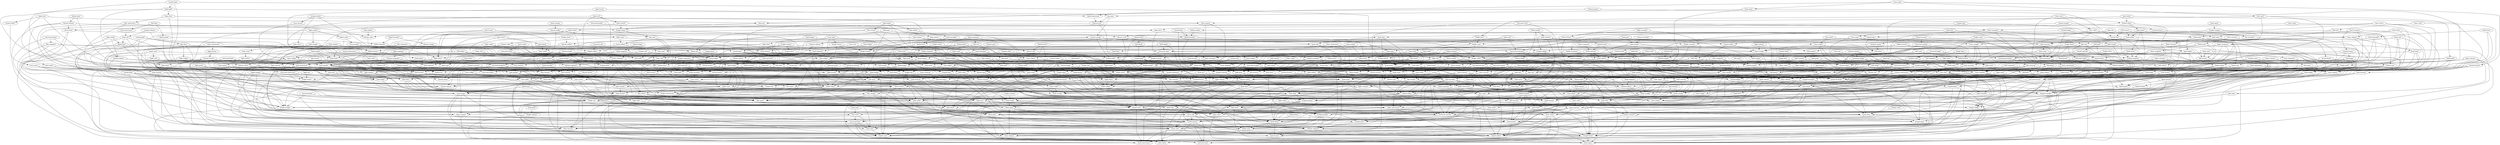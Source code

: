digraph {
    0 [ label = "\"posh teal\"" ]
    1 [ label = "\"faded coral\"" ]
    2 [ label = "\"striped crimson\"" ]
    3 [ label = "\"faded red\"" ]
    4 [ label = "\"mirrored chartreuse\"" ]
    5 [ label = "\"clear beige\"" ]
    6 [ label = "\"shiny silver\"" ]
    7 [ label = "\"bright green\"" ]
    8 [ label = "\"dotted red\"" ]
    9 [ label = "\"light chartreuse\"" ]
    10 [ label = "\"faded chartreuse\"" ]
    11 [ label = "\"striped black\"" ]
    12 [ label = "\"dim coral\"" ]
    13 [ label = "\"mirrored maroon\"" ]
    14 [ label = "\"bright teal\"" ]
    15 [ label = "\"light black\"" ]
    16 [ label = "\"striped fuchsia\"" ]
    17 [ label = "\"dark chartreuse\"" ]
    18 [ label = "\"dull orange\"" ]
    19 [ label = "\"striped green\"" ]
    20 [ label = "\"plaid plum\"" ]
    21 [ label = "\"pale gray\"" ]
    22 [ label = "\"dotted tomato\"" ]
    23 [ label = "\"plaid blue\"" ]
    24 [ label = "\"dull maroon\"" ]
    25 [ label = "\"posh brown\"" ]
    26 [ label = "\"drab tan\"" ]
    27 [ label = "\"striped chartreuse\"" ]
    28 [ label = "\"dull lavender\"" ]
    29 [ label = "\"mirrored indigo\"" ]
    30 [ label = "\"mirrored fuchsia\"" ]
    31 [ label = "\"bright white\"" ]
    32 [ label = "\"dark green\"" ]
    33 [ label = "\"bright yellow\"" ]
    34 [ label = "\"dotted cyan\"" ]
    35 [ label = "\"posh orange\"" ]
    36 [ label = "\"faded white\"" ]
    37 [ label = "\"vibrant orange\"" ]
    38 [ label = "\"faded silver\"" ]
    39 [ label = "\"plaid lime\"" ]
    40 [ label = "\"shiny olive\"" ]
    41 [ label = "\"dim olive\"" ]
    42 [ label = "\"dotted gray\"" ]
    43 [ label = "\"clear black\"" ]
    44 [ label = "\"pale green\"" ]
    45 [ label = "\"plaid silver\"" ]
    46 [ label = "\"dark blue\"" ]
    47 [ label = "\"muted blue\"" ]
    48 [ label = "\"posh white\"" ]
    49 [ label = "\"dotted brown\"" ]
    50 [ label = "\"dark bronze\"" ]
    51 [ label = "\"posh fuchsia\"" ]
    52 [ label = "\"plaid cyan\"" ]
    53 [ label = "\"muted yellow\"" ]
    54 [ label = "\"vibrant fuchsia\"" ]
    55 [ label = "\"striped brown\"" ]
    56 [ label = "\"muted tan\"" ]
    57 [ label = "\"shiny plum\"" ]
    58 [ label = "\"light crimson\"" ]
    59 [ label = "\"bright lavender\"" ]
    60 [ label = "\"drab aqua\"" ]
    61 [ label = "\"mirrored teal\"" ]
    62 [ label = "\"faded olive\"" ]
    63 [ label = "\"dark coral\"" ]
    64 [ label = "\"drab magenta\"" ]
    65 [ label = "\"wavy lime\"" ]
    66 [ label = "\"dim aqua\"" ]
    67 [ label = "\"dull blue\"" ]
    68 [ label = "\"plaid purple\"" ]
    69 [ label = "\"drab chartreuse\"" ]
    70 [ label = "\"dark indigo\"" ]
    71 [ label = "\"vibrant white\"" ]
    72 [ label = "\"bright tan\"" ]
    73 [ label = "\"shiny tomato\"" ]
    74 [ label = "\"plaid maroon\"" ]
    75 [ label = "\"drab green\"" ]
    76 [ label = "\"plaid brown\"" ]
    77 [ label = "\"plaid indigo\"" ]
    78 [ label = "\"shiny gray\"" ]
    79 [ label = "\"dark yellow\"" ]
    80 [ label = "\"vibrant cyan\"" ]
    81 [ label = "\"bright maroon\"" ]
    82 [ label = "\"shiny beige\"" ]
    83 [ label = "\"muted maroon\"" ]
    84 [ label = "\"striped bronze\"" ]
    85 [ label = "\"clear gold\"" ]
    86 [ label = "\"light red\"" ]
    87 [ label = "\"faded magenta\"" ]
    88 [ label = "\"dotted turquoise\"" ]
    89 [ label = "\"wavy chartreuse\"" ]
    90 [ label = "\"clear purple\"" ]
    91 [ label = "\"wavy maroon\"" ]
    92 [ label = "\"posh indigo\"" ]
    93 [ label = "\"mirrored crimson\"" ]
    94 [ label = "\"drab orange\"" ]
    95 [ label = "\"drab black\"" ]
    96 [ label = "\"drab plum\"" ]
    97 [ label = "\"striped gray\"" ]
    98 [ label = "\"shiny teal\"" ]
    99 [ label = "\"vibrant magenta\"" ]
    100 [ label = "\"light yellow\"" ]
    101 [ label = "\"wavy lavender\"" ]
    102 [ label = "\"pale chartreuse\"" ]
    103 [ label = "\"faded tomato\"" ]
    104 [ label = "\"dark aqua\"" ]
    105 [ label = "\"pale turquoise\"" ]
    106 [ label = "\"pale purple\"" ]
    107 [ label = "\"posh plum\"" ]
    108 [ label = "\"posh crimson\"" ]
    109 [ label = "\"muted tomato\"" ]
    110 [ label = "\"dim orange\"" ]
    111 [ label = "\"bright indigo\"" ]
    112 [ label = "\"dotted silver\"" ]
    113 [ label = "\"vibrant teal\"" ]
    114 [ label = "\"wavy violet\"" ]
    115 [ label = "\"dark black\"" ]
    116 [ label = "\"dotted orange\"" ]
    117 [ label = "\"dark fuchsia\"" ]
    118 [ label = "\"vibrant salmon\"" ]
    119 [ label = "\"dull chartreuse\"" ]
    120 [ label = "\"dull indigo\"" ]
    121 [ label = "\"dark gold\"" ]
    122 [ label = "\"light bronze\"" ]
    123 [ label = "\"vibrant chartreuse\"" ]
    124 [ label = "\"light gold\"" ]
    125 [ label = "\"dark cyan\"" ]
    126 [ label = "\"dull brown\"" ]
    127 [ label = "\"bright fuchsia\"" ]
    128 [ label = "\"striped purple\"" ]
    129 [ label = "\"posh chartreuse\"" ]
    130 [ label = "\"light gray\"" ]
    131 [ label = "\"wavy tomato\"" ]
    132 [ label = "\"bright gold\"" ]
    133 [ label = "\"clear teal\"" ]
    134 [ label = "\"dim purple\"" ]
    135 [ label = "\"striped magenta\"" ]
    136 [ label = "\"wavy olive\"" ]
    137 [ label = "\"mirrored orange\"" ]
    138 [ label = "\"mirrored gold\"" ]
    139 [ label = "\"wavy yellow\"" ]
    140 [ label = "\"dull lime\"" ]
    141 [ label = "\"dim bronze\"" ]
    142 [ label = "\"light plum\"" ]
    143 [ label = "\"plaid bronze\"" ]
    144 [ label = "\"faded yellow\"" ]
    145 [ label = "\"posh black\"" ]
    146 [ label = "\"posh cyan\"" ]
    147 [ label = "\"dotted violet\"" ]
    148 [ label = "\"shiny violet\"" ]
    149 [ label = "\"wavy turquoise\"" ]
    150 [ label = "\"dim fuchsia\"" ]
    151 [ label = "\"clear maroon\"" ]
    152 [ label = "\"clear gray\"" ]
    153 [ label = "\"striped turquoise\"" ]
    154 [ label = "\"striped tan\"" ]
    155 [ label = "\"bright cyan\"" ]
    156 [ label = "\"muted gray\"" ]
    157 [ label = "\"clear orange\"" ]
    158 [ label = "\"posh purple\"" ]
    159 [ label = "\"bright chartreuse\"" ]
    160 [ label = "\"dim yellow\"" ]
    161 [ label = "\"posh lavender\"" ]
    162 [ label = "\"dim blue\"" ]
    163 [ label = "\"light indigo\"" ]
    164 [ label = "\"shiny fuchsia\"" ]
    165 [ label = "\"drab fuchsia\"" ]
    166 [ label = "\"dark purple\"" ]
    167 [ label = "\"wavy cyan\"" ]
    168 [ label = "\"striped blue\"" ]
    169 [ label = "\"muted orange\"" ]
    170 [ label = "\"bright violet\"" ]
    171 [ label = "\"vibrant coral\"" ]
    172 [ label = "\"shiny indigo\"" ]
    173 [ label = "\"bright bronze\"" ]
    174 [ label = "\"bright gray\"" ]
    175 [ label = "\"clear red\"" ]
    176 [ label = "\"muted bronze\"" ]
    177 [ label = "\"dim lavender\"" ]
    178 [ label = "\"shiny blue\"" ]
    179 [ label = "\"dim chartreuse\"" ]
    180 [ label = "\"muted beige\"" ]
    181 [ label = "\"mirrored plum\"" ]
    182 [ label = "\"posh bronze\"" ]
    183 [ label = "\"dull purple\"" ]
    184 [ label = "\"wavy magenta\"" ]
    185 [ label = "\"clear tomato\"" ]
    186 [ label = "\"dull plum\"" ]
    187 [ label = "\"posh tan\"" ]
    188 [ label = "\"clear olive\"" ]
    189 [ label = "\"clear lavender\"" ]
    190 [ label = "\"muted teal\"" ]
    191 [ label = "\"shiny white\"" ]
    192 [ label = "\"faded blue\"" ]
    193 [ label = "\"dotted salmon\"" ]
    194 [ label = "\"wavy red\"" ]
    195 [ label = "\"muted green\"" ]
    196 [ label = "\"dim silver\"" ]
    197 [ label = "\"drab violet\"" ]
    198 [ label = "\"wavy green\"" ]
    199 [ label = "\"dull magenta\"" ]
    200 [ label = "\"dim crimson\"" ]
    201 [ label = "\"light aqua\"" ]
    202 [ label = "\"dim indigo\"" ]
    203 [ label = "\"mirrored lime\"" ]
    204 [ label = "\"bright orange\"" ]
    205 [ label = "\"drab maroon\"" ]
    206 [ label = "\"clear crimson\"" ]
    207 [ label = "\"dull aqua\"" ]
    208 [ label = "\"faded tan\"" ]
    209 [ label = "\"dim red\"" ]
    210 [ label = "\"dull yellow\"" ]
    211 [ label = "\"posh aqua\"" ]
    212 [ label = "\"striped orange\"" ]
    213 [ label = "\"posh red\"" ]
    214 [ label = "\"mirrored brown\"" ]
    215 [ label = "\"shiny orange\"" ]
    216 [ label = "\"striped lavender\"" ]
    217 [ label = "\"light turquoise\"" ]
    218 [ label = "\"dim lime\"" ]
    219 [ label = "\"muted turquoise\"" ]
    220 [ label = "\"posh gold\"" ]
    221 [ label = "\"dull violet\"" ]
    222 [ label = "\"dotted lavender\"" ]
    223 [ label = "\"dark red\"" ]
    224 [ label = "\"posh beige\"" ]
    225 [ label = "\"light salmon\"" ]
    226 [ label = "\"bright red\"" ]
    227 [ label = "\"dark violet\"" ]
    228 [ label = "\"clear salmon\"" ]
    229 [ label = "\"muted indigo\"" ]
    230 [ label = "\"posh olive\"" ]
    231 [ label = "\"plaid crimson\"" ]
    232 [ label = "\"muted silver\"" ]
    233 [ label = "\"dull black\"" ]
    234 [ label = "\"striped gold\"" ]
    235 [ label = "\"muted lime\"" ]
    236 [ label = "\"plaid lavender\"" ]
    237 [ label = "\"posh gray\"" ]
    238 [ label = "\"posh violet\"" ]
    239 [ label = "\"mirrored white\"" ]
    240 [ label = "\"plaid black\"" ]
    241 [ label = "\"bright purple\"" ]
    242 [ label = "\"vibrant indigo\"" ]
    243 [ label = "\"mirrored blue\"" ]
    244 [ label = "\"dim teal\"" ]
    245 [ label = "\"dim beige\"" ]
    246 [ label = "\"mirrored beige\"" ]
    247 [ label = "\"plaid tomato\"" ]
    248 [ label = "\"faded black\"" ]
    249 [ label = "\"vibrant aqua\"" ]
    250 [ label = "\"striped coral\"" ]
    251 [ label = "\"faded beige\"" ]
    252 [ label = "\"striped tomato\"" ]
    253 [ label = "\"muted black\"" ]
    254 [ label = "\"faded plum\"" ]
    255 [ label = "\"vibrant tan\"" ]
    256 [ label = "\"dark crimson\"" ]
    257 [ label = "\"faded gray\"" ]
    258 [ label = "\"dark turquoise\"" ]
    259 [ label = "\"faded crimson\"" ]
    260 [ label = "\"posh tomato\"" ]
    261 [ label = "\"shiny lime\"" ]
    262 [ label = "\"mirrored yellow\"" ]
    263 [ label = "\"wavy gold\"" ]
    264 [ label = "\"dull silver\"" ]
    265 [ label = "\"faded green\"" ]
    266 [ label = "\"pale salmon\"" ]
    267 [ label = "\"clear fuchsia\"" ]
    268 [ label = "\"muted white\"" ]
    269 [ label = "\"pale violet\"" ]
    270 [ label = "\"vibrant yellow\"" ]
    271 [ label = "\"pale plum\"" ]
    272 [ label = "\"shiny turquoise\"" ]
    273 [ label = "\"shiny maroon\"" ]
    274 [ label = "\"plaid magenta\"" ]
    275 [ label = "\"posh salmon\"" ]
    276 [ label = "\"light silver\"" ]
    277 [ label = "\"mirrored black\"" ]
    278 [ label = "\"mirrored magenta\"" ]
    279 [ label = "\"clear lime\"" ]
    280 [ label = "\"striped lime\"" ]
    281 [ label = "\"pale coral\"" ]
    282 [ label = "\"posh coral\"" ]
    283 [ label = "\"mirrored turquoise\"" ]
    284 [ label = "\"clear yellow\"" ]
    285 [ label = "\"wavy teal\"" ]
    286 [ label = "\"shiny salmon\"" ]
    287 [ label = "\"shiny yellow\"" ]
    288 [ label = "\"posh green\"" ]
    289 [ label = "\"faded aqua\"" ]
    290 [ label = "\"pale magenta\"" ]
    291 [ label = "\"pale black\"" ]
    292 [ label = "\"posh silver\"" ]
    293 [ label = "\"shiny black\"" ]
    294 [ label = "\"light lime\"" ]
    295 [ label = "\"vibrant purple\"" ]
    296 [ label = "\"pale olive\"" ]
    297 [ label = "\"clear green\"" ]
    298 [ label = "\"dark lime\"" ]
    299 [ label = "\"dark tomato\"" ]
    300 [ label = "\"drab yellow\"" ]
    301 [ label = "\"clear blue\"" ]
    302 [ label = "\"pale bronze\"" ]
    303 [ label = "\"shiny tan\"" ]
    304 [ label = "\"muted red\"" ]
    305 [ label = "\"dark olive\"" ]
    306 [ label = "\"faded teal\"" ]
    307 [ label = "\"pale red\"" ]
    308 [ label = "\"dim brown\"" ]
    309 [ label = "\"clear aqua\"" ]
    310 [ label = "\"vibrant plum\"" ]
    311 [ label = "\"dark plum\"" ]
    312 [ label = "\"wavy fuchsia\"" ]
    313 [ label = "\"dim tomato\"" ]
    314 [ label = "\"shiny green\"" ]
    315 [ label = "\"striped maroon\"" ]
    316 [ label = "\"pale gold\"" ]
    317 [ label = "\"pale maroon\"" ]
    318 [ label = "\"light violet\"" ]
    319 [ label = "\"dotted maroon\"" ]
    320 [ label = "\"mirrored salmon\"" ]
    321 [ label = "\"dotted tan\"" ]
    322 [ label = "\"wavy white\"" ]
    323 [ label = "\"pale lime\"" ]
    324 [ label = "\"muted crimson\"" ]
    325 [ label = "\"bright aqua\"" ]
    326 [ label = "\"dim salmon\"" ]
    327 [ label = "\"striped olive\"" ]
    328 [ label = "\"muted gold\"" ]
    329 [ label = "\"shiny lavender\"" ]
    330 [ label = "\"muted lavender\"" ]
    331 [ label = "\"plaid yellow\"" ]
    332 [ label = "\"posh yellow\"" ]
    333 [ label = "\"mirrored cyan\"" ]
    334 [ label = "\"posh maroon\"" ]
    335 [ label = "\"muted cyan\"" ]
    336 [ label = "\"faded maroon\"" ]
    337 [ label = "\"dull green\"" ]
    338 [ label = "\"muted coral\"" ]
    339 [ label = "\"pale beige\"" ]
    340 [ label = "\"drab salmon\"" ]
    341 [ label = "\"pale orange\"" ]
    342 [ label = "\"clear cyan\"" ]
    343 [ label = "\"clear indigo\"" ]
    344 [ label = "\"shiny gold\"" ]
    345 [ label = "\"faded gold\"" ]
    346 [ label = "\"faded indigo\"" ]
    347 [ label = "\"muted purple\"" ]
    348 [ label = "\"drab cyan\"" ]
    349 [ label = "\"vibrant black\"" ]
    350 [ label = "\"bright blue\"" ]
    351 [ label = "\"dark beige\"" ]
    352 [ label = "\"wavy crimson\"" ]
    353 [ label = "\"mirrored aqua\"" ]
    354 [ label = "\"vibrant tomato\"" ]
    355 [ label = "\"plaid salmon\"" ]
    356 [ label = "\"dim plum\"" ]
    357 [ label = "\"wavy bronze\"" ]
    358 [ label = "\"shiny bronze\"" ]
    359 [ label = "\"drab turquoise\"" ]
    360 [ label = "\"dotted aqua\"" ]
    361 [ label = "\"drab coral\"" ]
    362 [ label = "\"dull teal\"" ]
    363 [ label = "\"mirrored gray\"" ]
    364 [ label = "\"muted salmon\"" ]
    365 [ label = "\"wavy tan\"" ]
    366 [ label = "\"dim cyan\"" ]
    367 [ label = "\"dim maroon\"" ]
    368 [ label = "\"light tomato\"" ]
    369 [ label = "\"dotted green\"" ]
    370 [ label = "\"mirrored green\"" ]
    371 [ label = "\"dim magenta\"" ]
    372 [ label = "\"bright black\"" ]
    373 [ label = "\"mirrored violet\"" ]
    374 [ label = "\"bright silver\"" ]
    375 [ label = "\"wavy indigo\"" ]
    376 [ label = "\"dull crimson\"" ]
    377 [ label = "\"clear violet\"" ]
    378 [ label = "\"wavy purple\"" ]
    379 [ label = "\"striped indigo\"" ]
    380 [ label = "\"dark teal\"" ]
    381 [ label = "\"drab blue\"" ]
    382 [ label = "\"shiny magenta\"" ]
    383 [ label = "\"faded violet\"" ]
    384 [ label = "\"light maroon\"" ]
    385 [ label = "\"pale brown\"" ]
    386 [ label = "\"plaid chartreuse\"" ]
    387 [ label = "\"dotted olive\"" ]
    388 [ label = "\"pale teal\"" ]
    389 [ label = "\"dark orange\"" ]
    390 [ label = "\"pale fuchsia\"" ]
    391 [ label = "\"plaid fuchsia\"" ]
    392 [ label = "\"light brown\"" ]
    393 [ label = "\"vibrant bronze\"" ]
    394 [ label = "\"faded bronze\"" ]
    395 [ label = "\"dotted chartreuse\"" ]
    396 [ label = "\"vibrant blue\"" ]
    397 [ label = "\"mirrored olive\"" ]
    398 [ label = "\"dim tan\"" ]
    399 [ label = "\"dull turquoise\"" ]
    400 [ label = "\"muted fuchsia\"" ]
    401 [ label = "\"dark maroon\"" ]
    402 [ label = "\"vibrant maroon\"" ]
    403 [ label = "\"faded orange\"" ]
    404 [ label = "\"drab white\"" ]
    405 [ label = "\"drab lime\"" ]
    406 [ label = "\"posh lime\"" ]
    407 [ label = "\"dim green\"" ]
    408 [ label = "\"striped plum\"" ]
    409 [ label = "\"wavy plum\"" ]
    410 [ label = "\"plaid tan\"" ]
    411 [ label = "\"mirrored lavender\"" ]
    412 [ label = "\"striped silver\"" ]
    413 [ label = "\"vibrant silver\"" ]
    414 [ label = "\"wavy orange\"" ]
    415 [ label = "\"pale indigo\"" ]
    416 [ label = "\"light tan\"" ]
    417 [ label = "\"striped aqua\"" ]
    418 [ label = "\"pale lavender\"" ]
    419 [ label = "\"drab beige\"" ]
    420 [ label = "\"shiny aqua\"" ]
    421 [ label = "\"dull white\"" ]
    422 [ label = "\"faded brown\"" ]
    423 [ label = "\"vibrant gold\"" ]
    424 [ label = "\"dim turquoise\"" ]
    425 [ label = "\"drab silver\"" ]
    426 [ label = "\"wavy gray\"" ]
    427 [ label = "\"clear plum\"" ]
    428 [ label = "\"dim gray\"" ]
    429 [ label = "\"dull gray\"" ]
    430 [ label = "\"plaid violet\"" ]
    431 [ label = "\"dotted yellow\"" ]
    432 [ label = "\"light beige\"" ]
    433 [ label = "\"pale yellow\"" ]
    434 [ label = "\"plaid olive\"" ]
    435 [ label = "\"faded fuchsia\"" ]
    436 [ label = "\"bright crimson\"" ]
    437 [ label = "\"drab red\"" ]
    438 [ label = "\"dotted plum\"" ]
    439 [ label = "\"muted plum\"" ]
    440 [ label = "\"bright turquoise\"" ]
    441 [ label = "\"mirrored tan\"" ]
    442 [ label = "\"dotted blue\"" ]
    443 [ label = "\"posh magenta\"" ]
    444 [ label = "\"drab indigo\"" ]
    445 [ label = "\"faded cyan\"" ]
    446 [ label = "\"shiny coral\"" ]
    447 [ label = "\"mirrored bronze\"" ]
    448 [ label = "\"dotted purple\"" ]
    449 [ label = "\"striped salmon\"" ]
    450 [ label = "\"dull tomato\"" ]
    451 [ label = "\"striped cyan\"" ]
    452 [ label = "\"wavy beige\"" ]
    453 [ label = "\"drab lavender\"" ]
    454 [ label = "\"drab gray\"" ]
    455 [ label = "\"faded turquoise\"" ]
    456 [ label = "\"shiny purple\"" ]
    457 [ label = "\"drab bronze\"" ]
    458 [ label = "\"wavy black\"" ]
    459 [ label = "\"mirrored red\"" ]
    460 [ label = "\"dotted coral\"" ]
    461 [ label = "\"dark white\"" ]
    462 [ label = "\"dim black\"" ]
    463 [ label = "\"clear magenta\"" ]
    464 [ label = "\"mirrored silver\"" ]
    465 [ label = "\"plaid white\"" ]
    466 [ label = "\"pale cyan\"" ]
    467 [ label = "\"muted chartreuse\"" ]
    468 [ label = "\"dull tan\"" ]
    469 [ label = "\"bright magenta\"" ]
    470 [ label = "\"bright olive\"" ]
    471 [ label = "\"plaid coral\"" ]
    472 [ label = "\"light teal\"" ]
    473 [ label = "\"vibrant brown\"" ]
    474 [ label = "\"drab gold\"" ]
    475 [ label = "\"bright salmon\"" ]
    476 [ label = "\"vibrant red\"" ]
    477 [ label = "\"dotted gold\"" ]
    478 [ label = "\"pale tomato\"" ]
    479 [ label = "\"drab brown\"" ]
    480 [ label = "\"dotted magenta\"" ]
    481 [ label = "\"dull bronze\"" ]
    482 [ label = "\"bright brown\"" ]
    483 [ label = "\"vibrant turquoise\"" ]
    484 [ label = "\"shiny brown\"" ]
    485 [ label = "\"dotted lime\"" ]
    486 [ label = "\"dotted fuchsia\"" ]
    487 [ label = "\"muted magenta\"" ]
    488 [ label = "\"muted olive\"" ]
    489 [ label = "\"posh blue\"" ]
    490 [ label = "\"plaid teal\"" ]
    491 [ label = "\"muted violet\"" ]
    492 [ label = "\"dark tan\"" ]
    493 [ label = "\"striped white\"" ]
    494 [ label = "\"vibrant beige\"" ]
    495 [ label = "\"vibrant crimson\"" ]
    496 [ label = "\"muted aqua\"" ]
    497 [ label = "\"plaid gold\"" ]
    498 [ label = "\"dotted indigo\"" ]
    499 [ label = "\"wavy aqua\"" ]
    500 [ label = "\"dull coral\"" ]
    501 [ label = "\"dark salmon\"" ]
    502 [ label = "\"dim gold\"" ]
    503 [ label = "\"drab purple\"" ]
    504 [ label = "\"shiny cyan\"" ]
    505 [ label = "\"plaid red\"" ]
    506 [ label = "\"dull olive\"" ]
    507 [ label = "\"clear bronze\"" ]
    508 [ label = "\"clear coral\"" ]
    509 [ label = "\"dull red\"" ]
    510 [ label = "\"dotted black\"" ]
    511 [ label = "\"pale blue\"" ]
    512 [ label = "\"plaid turquoise\"" ]
    513 [ label = "\"clear turquoise\"" ]
    514 [ label = "\"plaid beige\"" ]
    515 [ label = "\"light blue\"" ]
    516 [ label = "\"dotted bronze\"" ]
    517 [ label = "\"dull fuchsia\"" ]
    518 [ label = "\"dark magenta\"" ]
    519 [ label = "\"dotted white\"" ]
    520 [ label = "\"vibrant lavender\"" ]
    521 [ label = "\"plaid orange\"" ]
    522 [ label = "\"bright coral\"" ]
    523 [ label = "\"striped teal\"" ]
    524 [ label = "\"plaid gray\"" ]
    525 [ label = "\"faded salmon\"" ]
    526 [ label = "\"striped violet\"" ]
    527 [ label = "\"pale aqua\"" ]
    528 [ label = "\"clear brown\"" ]
    529 [ label = "\"pale crimson\"" ]
    530 [ label = "\"mirrored tomato\"" ]
    531 [ label = "\"pale silver\"" ]
    532 [ label = "\"bright lime\"" ]
    533 [ label = "\"light cyan\"" ]
    534 [ label = "\"shiny red\"" ]
    535 [ label = "\"posh turquoise\"" ]
    536 [ label = "\"faded lime\"" ]
    537 [ label = "\"wavy coral\"" ]
    538 [ label = "\"wavy blue\"" ]
    539 [ label = "\"dull salmon\"" ]
    540 [ label = "\"muted brown\"" ]
    541 [ label = "\"dull beige\"" ]
    542 [ label = "\"faded lavender\"" ]
    543 [ label = "\"striped yellow\"" ]
    544 [ label = "\"wavy brown\"" ]
    545 [ label = "\"dim violet\"" ]
    546 [ label = "\"light purple\"" ]
    547 [ label = "\"light coral\"" ]
    548 [ label = "\"bright beige\"" ]
    549 [ label = "\"drab olive\"" ]
    550 [ label = "\"wavy salmon\"" ]
    551 [ label = "\"vibrant violet\"" ]
    552 [ label = "\"light orange\"" ]
    553 [ label = "\"drab crimson\"" ]
    554 [ label = "\"dark gray\"" ]
    555 [ label = "\"shiny crimson\"" ]
    556 [ label = "\"dark silver\"" ]
    557 [ label = "\"bright plum\"" ]
    558 [ label = "\"mirrored coral\"" ]
    559 [ label = "\"vibrant lime\"" ]
    560 [ label = "\"clear white\"" ]
    561 [ label = "\"faded purple\"" ]
    562 [ label = "\"light olive\"" ]
    563 [ label = "\"light fuchsia\"" ]
    564 [ label = "\"striped beige\"" ]
    565 [ label = "\"plaid aqua\"" ]
    566 [ label = "\"light green\"" ]
    567 [ label = "\"clear silver\"" ]
    568 [ label = "\"dotted teal\"" ]
    569 [ label = "\"vibrant olive\"" ]
    570 [ label = "\"vibrant gray\"" ]
    571 [ label = "\"shiny chartreuse\"" ]
    572 [ label = "\"dull gold\"" ]
    573 [ label = "\"dotted beige\"" ]
    574 [ label = "\"wavy silver\"" ]
    575 [ label = "\"drab tomato\"" ]
    576 [ label = "\"striped red\"" ]
    577 [ label = "\"plaid green\"" ]
    578 [ label = "\"dark brown\"" ]
    579 [ label = "\"drab teal\"" ]
    580 [ label = "\"mirrored purple\"" ]
    581 [ label = "\"dim white\"" ]
    582 [ label = "\"light magenta\"" ]
    583 [ label = "\"clear chartreuse\"" ]
    584 [ label = "\"clear tan\"" ]
    585 [ label = "\"pale white\"" ]
    586 [ label = "\"dull cyan\"" ]
    587 [ label = "\"pale tan\"" ]
    588 [ label = "\"vibrant green\"" ]
    589 [ label = "\"light lavender\"" ]
    590 [ label = "\"dotted crimson\"" ]
    591 [ label = "\"light white\"" ]
    592 [ label = "\"bright tomato\"" ]
    593 [ label = "\"dark lavender\"" ]
    0 -> 1 [ ]
    0 -> 2 [ ]
    0 -> 3 [ ]
    4 -> 5 [ ]
    4 -> 6 [ ]
    4 -> 7 [ ]
    8 -> 9 [ ]
    10 -> 11 [ ]
    10 -> 12 [ ]
    10 -> 13 [ ]
    14 -> 15 [ ]
    14 -> 16 [ ]
    14 -> 17 [ ]
    18 -> 19 [ ]
    18 -> 20 [ ]
    18 -> 21 [ ]
    22 -> 23 [ ]
    22 -> 24 [ ]
    22 -> 13 [ ]
    22 -> 25 [ ]
    26 -> 27 [ ]
    26 -> 28 [ ]
    29 -> 30 [ ]
    29 -> 19 [ ]
    31 -> 32 [ ]
    31 -> 33 [ ]
    34 -> 35 [ ]
    34 -> 36 [ ]
    37 -> 38 [ ]
    39 -> 40 [ ]
    39 -> 41 [ ]
    39 -> 42 [ ]
    39 -> 43 [ ]
    44 -> 45 [ ]
    44 -> 46 [ ]
    44 -> 47 [ ]
    44 -> 48 [ ]
    49 -> 50 [ ]
    49 -> 51 [ ]
    49 -> 52 [ ]
    53 -> 54 [ ]
    53 -> 55 [ ]
    53 -> 56 [ ]
    53 -> 57 [ ]
    58 -> 59 [ ]
    58 -> 40 [ ]
    11 -> 60 [ ]
    11 -> 43 [ ]
    11 -> 61 [ ]
    11 -> 17 [ ]
    62 -> 60 [ ]
    63 -> 64 [ ]
    55 -> 59 [ ]
    55 -> 65 [ ]
    55 -> 17 [ ]
    55 -> 66 [ ]
    67 -> 68 [ ]
    67 -> 69 [ ]
    70 -> 71 [ ]
    70 -> 59 [ ]
    70 -> 72 [ ]
    70 -> 60 [ ]
    73 -> 17 [ ]
    74 -> 11 [ ]
    74 -> 75 [ ]
    76 -> 77 [ ]
    76 -> 78 [ ]
    79 -> 80 [ ]
    81 -> 82 [ ]
    83 -> 84 [ ]
    83 -> 85 [ ]
    83 -> 86 [ ]
    68 -> 87 [ ]
    68 -> 88 [ ]
    89 -> 90 [ ]
    89 -> 75 [ ]
    89 -> 91 [ ]
    92 -> 2 [ ]
    92 -> 13 [ ]
    92 -> 93 [ ]
    92 -> 94 [ ]
    95 -> 96 [ ]
    97 -> 98 [ ]
    97 -> 99 [ ]
    100 -> 43 [ ]
    100 -> 41 [ ]
    100 -> 101 [ ]
    100 -> 102 [ ]
    103 -> 104 [ ]
    103 -> 105 [ ]
    103 -> 106 [ ]
    103 -> 107 [ ]
    108 -> 75 [ ]
    108 -> 66 [ ]
    109 -> 110 [ ]
    111 -> 25 [ ]
    112 -> 113 [ ]
    112 -> 114 [ ]
    112 -> 115 [ ]
    112 -> 116 [ ]
    117 -> 118 [ ]
    117 -> 42 [ ]
    117 -> 119 [ ]
    120 -> 121 [ ]
    120 -> 58 [ ]
    120 -> 122 [ ]
    120 -> 123 [ ]
    124 -> 77 [ ]
    124 -> 93 [ ]
    124 -> 120 [ ]
    125 -> 126 [ ]
    125 -> 127 [ ]
    125 -> 128 [ ]
    129 -> 130 [ ]
    129 -> 131 [ ]
    132 -> 133 [ ]
    132 -> 134 [ ]
    132 -> 84 [ ]
    135 -> 123 [ ]
    135 -> 136 [ ]
    135 -> 137 [ ]
    138 -> 16 [ ]
    138 -> 139 [ ]
    138 -> 140 [ ]
    141 -> 12 [ ]
    141 -> 142 [ ]
    141 -> 35 [ ]
    12 -> 98 [ ]
    12 -> 143 [ ]
    12 -> 99 [ ]
    12 -> 144 [ ]
    59 -> 111 [ ]
    59 -> 144 [ ]
    59 -> 145 [ ]
    146 -> 147 [ ]
    146 -> 148 [ ]
    146 -> 119 [ ]
    146 -> 149 [ ]
    101 -> 150 [ ]
    101 -> 8 [ ]
    101 -> 151 [ ]
    101 -> 140 [ ]
    118 -> 92 [ ]
    118 -> 103 [ ]
    152 -> 41 [ ]
    152 -> 153 [ ]
    152 -> 154 [ ]
    152 -> 39 [ ]
    155 -> 105 [ ]
    155 -> 71 [ ]
    155 -> 156 [ ]
    155 -> 157 [ ]
    158 -> 154 [ ]
    158 -> 66 [ ]
    158 -> 122 [ ]
    158 -> 159 [ ]
    160 -> 161 [ ]
    162 -> 163 [ ]
    162 -> 164 [ ]
    162 -> 165 [ ]
    162 -> 166 [ ]
    167 -> 5 [ ]
    167 -> 168 [ ]
    167 -> 1 [ ]
    137 -> 50 [ ]
    137 -> 168 [ ]
    137 -> 35 [ ]
    169 -> 147 [ ]
    169 -> 170 [ ]
    169 -> 118 [ ]
    171 -> 155 [ ]
    171 -> 172 [ ]
    171 -> 173 [ ]
    174 -> 175 [ ]
    174 -> 18 [ ]
    174 -> 155 [ ]
    176 -> 177 [ ]
    178 -> 179 [ ]
    178 -> 180 [ ]
    178 -> 181 [ ]
    182 -> 183 [ ]
    182 -> 184 [ ]
    87 -> 185 [ ]
    87 -> 186 [ ]
    87 -> 86 [ ]
    187 -> 188 [ ]
    187 -> 189 [ ]
    190 -> 135 [ ]
    126 -> 95 [ ]
    126 -> 84 [ ]
    191 -> 192 [ ]
    191 -> 193 [ ]
    191 -> 95 [ ]
    194 -> 99 [ ]
    194 -> 195 [ ]
    194 -> 61 [ ]
    196 -> 128 [ ]
    196 -> 197 [ ]
    196 -> 84 [ ]
    196 -> 198 [ ]
    199 -> 200 [ ]
    199 -> 201 [ ]
    186 -> 202 [ ]
    186 -> 8 [ ]
    203 -> 72 [ ]
    203 -> 204 [ ]
    195 -> 144 [ ]
    195 -> 205 [ ]
    195 -> 17 [ ]
    195 -> 61 [ ]
    206 -> 51 [ ]
    206 -> 207 [ ]
    206 -> 208 [ ]
    119 -> 42 [ ]
    119 -> 209 [ ]
    119 -> 210 [ ]
    211 -> 212 [ ]
    46 -> 121 [ ]
    46 -> 144 [ ]
    213 -> 214 [ ]
    213 -> 215 [ ]
    213 -> 216 [ ]
    213 -> 217 [ ]
    218 -> 219 [ ]
    218 -> 220 [ ]
    218 -> 221 [ ]
    218 -> 222 [ ]
    223 -> 224 [ ]
    223 -> 73 [ ]
    223 -> 225 [ ]
    183 -> 226 [ ]
    227 -> 228 [ ]
    227 -> 121 [ ]
    227 -> 34 [ ]
    227 -> 134 [ ]
    229 -> 84 [ ]
    229 -> 230 [ ]
    229 -> 128 [ ]
    231 -> 170 [ ]
    231 -> 226 [ ]
    231 -> 157 [ ]
    231 -> 166 [ ]
    232 -> 185 [ ]
    233 -> 234 [ ]
    3 -> 92 [ ]
    3 -> 2 [ ]
    3 -> 229 [ ]
    235 -> 236 [ ]
    235 -> 150 [ ]
    93 -> 122 [ ]
    93 -> 194 [ ]
    93 -> 197 [ ]
    93 -> 36 [ ]
    237 -> 41 [ ]
    238 -> 239 [ ]
    238 -> 202 [ ]
    240 -> 241 [ ]
    242 -> 243 [ ]
    242 -> 244 [ ]
    242 -> 245 [ ]
    242 -> 15 [ ]
    246 -> 247 [ ]
    246 -> 248 [ ]
    246 -> 249 [ ]
    246 -> 250 [ ]
    105 -> 251 [ ]
    252 -> 120 [ ]
    252 -> 186 [ ]
    253 -> 254 [ ]
    253 -> 255 [ ]
    256 -> 253 [ ]
    256 -> 257 [ ]
    258 -> 230 [ ]
    258 -> 2 [ ]
    259 -> 260 [ ]
    259 -> 22 [ ]
    259 -> 261 [ ]
    262 -> 263 [ ]
    264 -> 23 [ ]
    264 -> 265 [ ]
    266 -> 267 [ ]
    266 -> 268 [ ]
    266 -> 269 [ ]
    266 -> 270 [ ]
    271 -> 265 [ ]
    272 -> 273 [ ]
    274 -> 275 [ ]
    274 -> 56 [ ]
    274 -> 276 [ ]
    277 -> 271 [ ]
    277 -> 263 [ ]
    277 -> 278 [ ]
    277 -> 279 [ ]
    278 -> 5 [ ]
    278 -> 77 [ ]
    278 -> 1 [ ]
    278 -> 185 [ ]
    280 -> 268 [ ]
    280 -> 208 [ ]
    280 -> 186 [ ]
    281 -> 282 [ ]
    281 -> 283 [ ]
    281 -> 284 [ ]
    281 -> 285 [ ]
    42 -> 60 [ ]
    42 -> 1 [ ]
    42 -> 43 [ ]
    208 -> 286 [ ]
    208 -> 96 [ ]
    208 -> 222 [ ]
    208 -> 287 [ ]
    207 -> 248 [ ]
    207 -> 111 [ ]
    147 -> 288 [ ]
    147 -> 39 [ ]
    289 -> 85 [ ]
    289 -> 84 [ ]
    270 -> 290 [ ]
    270 -> 291 [ ]
    292 -> 293 [ ]
    292 -> 183 [ ]
    292 -> 294 [ ]
    292 -> 232 [ ]
    295 -> 296 [ ]
    295 -> 176 [ ]
    94 -> 104 [ ]
    94 -> 145 [ ]
    94 -> 82 [ ]
    297 -> 298 [ ]
    297 -> 204 [ ]
    297 -> 13 [ ]
    297 -> 50 [ ]
    299 -> 300 [ ]
    301 -> 302 [ ]
    301 -> 60 [ ]
    301 -> 154 [ ]
    301 -> 303 [ ]
    304 -> 305 [ ]
    304 -> 306 [ ]
    136 -> 10 [ ]
    136 -> 11 [ ]
    307 -> 204 [ ]
    307 -> 94 [ ]
    307 -> 55 [ ]
    307 -> 84 [ ]
    308 -> 158 [ ]
    222 -> 159 [ ]
    222 -> 21 [ ]
    309 -> 310 [ ]
    309 -> 311 [ ]
    312 -> 106 [ ]
    313 -> 3 [ ]
    313 -> 133 [ ]
    313 -> 27 [ ]
    313 -> 314 [ ]
    315 -> 282 [ ]
    33 -> 299 [ ]
    33 -> 316 [ ]
    33 -> 121 [ ]
    33 -> 73 [ ]
    317 -> 146 [ ]
    279 -> 1 [ ]
    318 -> 99 [ ]
    318 -> 33 [ ]
    318 -> 119 [ ]
    319 -> 320 [ ]
    319 -> 252 [ ]
    319 -> 12 [ ]
    269 -> 321 [ ]
    269 -> 322 [ ]
    321 -> 224 [ ]
    321 -> 159 [ ]
    321 -> 51 [ ]
    321 -> 21 [ ]
    255 -> 311 [ ]
    255 -> 133 [ ]
    255 -> 144 [ ]
    255 -> 9 [ ]
    323 -> 324 [ ]
    47 -> 225 [ ]
    47 -> 325 [ ]
    45 -> 135 [ ]
    45 -> 119 [ ]
    85 -> 78 [ ]
    85 -> 71 [ ]
    326 -> 327 [ ]
    326 -> 306 [ ]
    326 -> 220 [ ]
    328 -> 329 [ ]
    328 -> 204 [ ]
    328 -> 298 [ ]
    328 -> 162 [ ]
    116 -> 330 [ ]
    331 -> 288 [ ]
    331 -> 36 [ ]
    331 -> 23 [ ]
    332 -> 261 [ ]
    332 -> 333 [ ]
    65 -> 310 [ ]
    133 -> 243 [ ]
    133 -> 334 [ ]
    133 -> 335 [ ]
    133 -> 60 [ ]
    336 -> 199 [ ]
    336 -> 337 [ ]
    336 -> 338 [ ]
    336 -> 339 [ ]
    340 -> 103 [ ]
    340 -> 297 [ ]
    341 -> 157 [ ]
    341 -> 312 [ ]
    341 -> 342 [ ]
    341 -> 223 [ ]
    343 -> 344 [ ]
    343 -> 201 [ ]
    343 -> 204 [ ]
    345 -> 334 [ ]
    345 -> 346 [ ]
    345 -> 347 [ ]
    345 -> 131 [ ]
    348 -> 322 [ ]
    348 -> 88 [ ]
    168 -> 82 [ ]
    349 -> 350 [ ]
    19 -> 215 [ ]
    19 -> 109 [ ]
    19 -> 133 [ ]
    334 -> 128 [ ]
    334 -> 97 [ ]
    334 -> 17 [ ]
    334 -> 99 [ ]
    351 -> 165 [ ]
    351 -> 333 [ ]
    351 -> 2 [ ]
    352 -> 353 [ ]
    234 -> 354 [ ]
    234 -> 289 [ ]
    234 -> 355 [ ]
    234 -> 243 [ ]
    356 -> 35 [ ]
    356 -> 123 [ ]
    333 -> 354 [ ]
    333 -> 43 [ ]
    333 -> 234 [ ]
    236 -> 261 [ ]
    236 -> 316 [ ]
    236 -> 0 [ ]
    236 -> 28 [ ]
    184 -> 209 [ ]
    357 -> 358 [ ]
    357 -> 359 [ ]
    357 -> 56 [ ]
    357 -> 360 [ ]
    361 -> 218 [ ]
    362 -> 249 [ ]
    362 -> 101 [ ]
    362 -> 166 [ ]
    362 -> 227 [ ]
    251 -> 77 [ ]
    251 -> 5 [ ]
    251 -> 221 [ ]
    363 -> 122 [ ]
    32 -> 227 [ ]
    32 -> 145 [ ]
    32 -> 51 [ ]
    32 -> 40 [ ]
    282 -> 128 [ ]
    364 -> 204 [ ]
    88 -> 299 [ ]
    88 -> 20 [ ]
    88 -> 263 [ ]
    365 -> 366 [ ]
    365 -> 367 [ ]
    368 -> 335 [ ]
    368 -> 369 [ ]
    368 -> 104 [ ]
    370 -> 368 [ ]
    370 -> 371 [ ]
    370 -> 205 [ ]
    372 -> 373 [ ]
    372 -> 126 [ ]
    372 -> 152 [ ]
    372 -> 119 [ ]
    374 -> 49 [ ]
    374 -> 270 [ ]
    291 -> 64 [ ]
    291 -> 99 [ ]
    375 -> 369 [ ]
    375 -> 215 [ ]
    375 -> 298 [ ]
    375 -> 243 [ ]
    164 -> 330 [ ]
    164 -> 224 [ ]
    164 -> 228 [ ]
    164 -> 25 [ ]
    268 -> 35 [ ]
    268 -> 157 [ ]
    329 -> 136 [ ]
    329 -> 376 [ ]
    377 -> 57 [ ]
    128 -> 205 [ ]
    128 -> 99 [ ]
    128 -> 98 [ ]
    185 -> 25 [ ]
    378 -> 379 [ ]
    378 -> 2 [ ]
    380 -> 12 [ ]
    380 -> 150 [ ]
    381 -> 202 [ ]
    257 -> 126 [ ]
    257 -> 214 [ ]
    257 -> 382 [ ]
    257 -> 147 [ ]
    383 -> 378 [ ]
    383 -> 384 [ ]
    385 -> 175 [ ]
    385 -> 386 [ ]
    36 -> 205 [ ]
    36 -> 73 [ ]
    387 -> 388 [ ]
    387 -> 241 [ ]
    30 -> 24 [ ]
    30 -> 337 [ ]
    389 -> 216 [ ]
    389 -> 145 [ ]
    389 -> 166 [ ]
    390 -> 391 [ ]
    390 -> 140 [ ]
    390 -> 302 [ ]
    390 -> 155 [ ]
    392 -> 393 [ ]
    394 -> 196 [ ]
    123 -> 78 [ ]
    123 -> 330 [ ]
    123 -> 51 [ ]
    244 -> 175 [ ]
    244 -> 38 [ ]
    244 -> 47 [ ]
    244 -> 139 [ ]
    395 -> 16 [ ]
    395 -> 59 [ ]
    395 -> 396 [ ]
    395 -> 13 [ ]
    166 -> 145 [ ]
    397 -> 49 [ ]
    287 -> 13 [ ]
    287 -> 311 [ ]
    287 -> 195 [ ]
    287 -> 309 [ ]
    359 -> 12 [ ]
    359 -> 17 [ ]
    212 -> 280 [ ]
    212 -> 398 [ ]
    212 -> 210 [ ]
    212 -> 80 [ ]
    399 -> 90 [ ]
    400 -> 131 [ ]
    400 -> 401 [ ]
    400 -> 109 [ ]
    400 -> 310 [ ]
    226 -> 376 [ ]
    226 -> 98 [ ]
    226 -> 344 [ ]
    241 -> 77 [ ]
    241 -> 402 [ ]
    241 -> 209 [ ]
    142 -> 60 [ ]
    142 -> 73 [ ]
    142 -> 197 [ ]
    403 -> 98 [ ]
    403 -> 97 [ ]
    403 -> 28 [ ]
    403 -> 7 [ ]
    404 -> 204 [ ]
    404 -> 405 [ ]
    404 -> 96 [ ]
    406 -> 10 [ ]
    393 -> 407 [ ]
    393 -> 85 [ ]
    393 -> 84 [ ]
    393 -> 102 [ ]
    305 -> 134 [ ]
    305 -> 13 [ ]
    408 -> 25 [ ]
    408 -> 335 [ ]
    408 -> 144 [ ]
    408 -> 409 [ ]
    410 -> 411 [ ]
    410 -> 412 [ ]
    102 -> 5 [ ]
    102 -> 151 [ ]
    102 -> 194 [ ]
    102 -> 321 [ ]
    113 -> 170 [ ]
    413 -> 98 [ ]
    413 -> 106 [ ]
    413 -> 298 [ ]
    414 -> 173 [ ]
    414 -> 249 [ ]
    414 -> 415 [ ]
    414 -> 180 [ ]
    247 -> 306 [ ]
    247 -> 337 [ ]
    347 -> 330 [ ]
    347 -> 15 [ ]
    86 -> 288 [ ]
    86 -> 128 [ ]
    86 -> 106 [ ]
    382 -> 232 [ ]
    382 -> 359 [ ]
    382 -> 105 [ ]
    416 -> 7 [ ]
    267 -> 1 [ ]
    267 -> 96 [ ]
    267 -> 5 [ ]
    267 -> 388 [ ]
    249 -> 209 [ ]
    260 -> 184 [ ]
    96 -> 228 [ ]
    96 -> 61 [ ]
    96 -> 417 [ ]
    418 -> 43 [ ]
    418 -> 198 [ ]
    419 -> 388 [ ]
    419 -> 353 [ ]
    419 -> 224 [ ]
    420 -> 11 [ ]
    420 -> 168 [ ]
    420 -> 225 [ ]
    420 -> 2 [ ]
    421 -> 422 [ ]
    421 -> 205 [ ]
    421 -> 327 [ ]
    421 -> 127 [ ]
    423 -> 360 [ ]
    424 -> 283 [ ]
    424 -> 299 [ ]
    424 -> 279 [ ]
    425 -> 96 [ ]
    20 -> 344 [ ]
    20 -> 194 [ ]
    20 -> 143 [ ]
    20 -> 99 [ ]
    426 -> 356 [ ]
    426 -> 86 [ ]
    426 -> 414 [ ]
    426 -> 229 [ ]
    181 -> 147 [ ]
    181 -> 367 [ ]
    324 -> 61 [ ]
    324 -> 144 [ ]
    324 -> 417 [ ]
    427 -> 70 [ ]
    427 -> 344 [ ]
    427 -> 428 [ ]
    429 -> 84 [ ]
    429 -> 274 [ ]
    429 -> 169 [ ]
    430 -> 431 [ ]
    430 -> 360 [ ]
    430 -> 157 [ ]
    432 -> 313 [ ]
    432 -> 433 [ ]
    432 -> 251 [ ]
    432 -> 160 [ ]
    434 -> 303 [ ]
    435 -> 91 [ ]
    436 -> 204 [ ]
    69 -> 437 [ ]
    438 -> 168 [ ]
    438 -> 124 [ ]
    438 -> 113 [ ]
    439 -> 36 [ ]
    439 -> 55 [ ]
    439 -> 25 [ ]
    439 -> 205 [ ]
    440 -> 120 [ ]
    440 -> 441 [ ]
    440 -> 185 [ ]
    197 -> 43 [ ]
    197 -> 61 [ ]
    197 -> 144 [ ]
    197 -> 99 [ ]
    442 -> 145 [ ]
    276 -> 72 [ ]
    276 -> 264 [ ]
    276 -> 443 [ ]
    276 -> 102 [ ]
    444 -> 166 [ ]
    444 -> 290 [ ]
    388 -> 11 [ ]
    388 -> 445 [ ]
    446 -> 411 [ ]
    446 -> 447 [ ]
    446 -> 170 [ ]
    273 -> 61 [ ]
    273 -> 122 [ ]
    273 -> 331 [ ]
    202 -> 228 [ ]
    202 -> 21 [ ]
    202 -> 158 [ ]
    448 -> 303 [ ]
    448 -> 92 [ ]
    448 -> 384 [ ]
    448 -> 20 [ ]
    415 -> 389 [ ]
    415 -> 159 [ ]
    415 -> 106 [ ]
    449 -> 437 [ ]
    449 -> 276 [ ]
    398 -> 232 [ ]
    398 -> 450 [ ]
    398 -> 221 [ ]
    451 -> 19 [ ]
    451 -> 335 [ ]
    451 -> 452 [ ]
    220 -> 360 [ ]
    64 -> 41 [ ]
    24 -> 42 [ ]
    453 -> 299 [ ]
    454 -> 254 [ ]
    454 -> 455 [ ]
    454 -> 456 [ ]
    457 -> 172 [ ]
    457 -> 264 [ ]
    457 -> 415 [ ]
    121 -> 84 [ ]
    121 -> 344 [ ]
    121 -> 128 [ ]
    121 -> 198 [ ]
    447 -> 151 [ ]
    447 -> 408 [ ]
    447 -> 310 [ ]
    447 -> 353 [ ]
    90 -> 367 [ ]
    350 -> 249 [ ]
    154 -> 5 [ ]
    154 -> 159 [ ]
    154 -> 82 [ ]
    23 -> 194 [ ]
    23 -> 228 [ ]
    23 -> 11 [ ]
    23 -> 60 [ ]
    250 -> 420 [ ]
    250 -> 201 [ ]
    433 -> 309 [ ]
    433 -> 172 [ ]
    433 -> 134 [ ]
    458 -> 130 [ ]
    458 -> 407 [ ]
    458 -> 335 [ ]
    82 -> 1 [ ]
    82 -> 335 [ ]
    82 -> 104 [ ]
    82 -> 145 [ ]
    459 -> 168 [ ]
    459 -> 33 [ ]
    386 -> 460 [ ]
    461 -> 322 [ ]
    461 -> 170 [ ]
    461 -> 457 [ ]
    405 -> 412 [ ]
    405 -> 462 [ ]
    405 -> 0 [ ]
    463 -> 299 [ ]
    463 -> 425 [ ]
    463 -> 172 [ ]
    463 -> 464 [ ]
    465 -> 369 [ ]
    465 -> 276 [ ]
    465 -> 236 [ ]
    465 -> 158 [ ]
    172 -> 94 [ ]
    265 -> 335 [ ]
    265 -> 35 [ ]
    265 -> 20 [ ]
    84 -> 142 [ ]
    84 -> 98 [ ]
    84 -> 145 [ ]
    296 -> 97 [ ]
    296 -> 280 [ ]
    110 -> 13 [ ]
    110 -> 61 [ ]
    110 -> 407 [ ]
    110 -> 195 [ ]
    466 -> 368 [ ]
    466 -> 321 [ ]
    467 -> 12 [ ]
    467 -> 92 [ ]
    468 -> 133 [ ]
    468 -> 46 [ ]
    468 -> 469 [ ]
    470 -> 411 [ ]
    470 -> 143 [ ]
    401 -> 301 [ ]
    401 -> 42 [ ]
    471 -> 364 [ ]
    471 -> 472 [ ]
    471 -> 291 [ ]
    339 -> 418 [ ]
    339 -> 261 [ ]
    339 -> 287 [ ]
    339 -> 128 [ ]
    473 -> 300 [ ]
    412 -> 249 [ ]
    412 -> 38 [ ]
    474 -> 475 [ ]
    476 -> 226 [ ]
    27 -> 10 [ ]
    27 -> 154 [ ]
    431 -> 60 [ ]
    431 -> 121 [ ]
    431 -> 215 [ ]
    477 -> 51 [ ]
    477 -> 306 [ ]
    477 -> 291 [ ]
    477 -> 343 [ ]
    50 -> 478 [ ]
    50 -> 51 [ ]
    50 -> 195 [ ]
    479 -> 480 [ ]
    481 -> 48 [ ]
    481 -> 190 [ ]
    481 -> 255 [ ]
    482 -> 173 [ ]
    482 -> 303 [ ]
    482 -> 337 [ ]
    369 -> 407 [ ]
    483 -> 278 [ ]
    483 -> 50 [ ]
    41 -> 243 [ ]
    41 -> 205 [ ]
    41 -> 279 [ ]
    107 -> 415 [ ]
    143 -> 23 [ ]
    484 -> 286 [ ]
    484 -> 154 [ ]
    484 -> 309 [ ]
    188 -> 325 [ ]
    188 -> 151 [ ]
    188 -> 13 [ ]
    293 -> 269 [ ]
    485 -> 158 [ ]
    485 -> 486 [ ]
    189 -> 16 [ ]
    189 -> 433 [ ]
    487 -> 245 [ ]
    487 -> 409 [ ]
    219 -> 445 [ ]
    219 -> 72 [ ]
    219 -> 55 [ ]
    263 -> 154 [ ]
    263 -> 364 [ ]
    263 -> 121 [ ]
    263 -> 335 [ ]
    221 -> 36 [ ]
    221 -> 11 [ ]
    221 -> 402 [ ]
    221 -> 144 [ ]
    5 -> 73 [ ]
    5 -> 25 [ ]
    5 -> 445 [ ]
    5 -> 42 [ ]
    488 -> 395 [ ]
    488 -> 102 [ ]
    489 -> 86 [ ]
    489 -> 59 [ ]
    489 -> 12 [ ]
    489 -> 279 [ ]
    327 -> 344 [ ]
    441 -> 109 [ ]
    57 -> 305 [ ]
    57 -> 198 [ ]
    57 -> 329 [ ]
    490 -> 158 [ ]
    490 -> 491 [ ]
    490 -> 492 [ ]
    490 -> 263 [ ]
    493 -> 153 [ ]
    493 -> 287 [ ]
    494 -> 188 [ ]
    494 -> 65 [ ]
    495 -> 364 [ ]
    495 -> 122 [ ]
    496 -> 497 [ ]
    496 -> 188 [ ]
    496 -> 412 [ ]
    496 -> 106 [ ]
    498 -> 130 [ ]
    498 -> 305 [ ]
    498 -> 251 [ ]
    499 -> 400 [ ]
    499 -> 500 [ ]
    499 -> 492 [ ]
    499 -> 427 [ ]
    500 -> 132 [ ]
    500 -> 501 [ ]
    500 -> 30 [ ]
    500 -> 436 [ ]
    310 -> 197 [ ]
    310 -> 82 [ ]
    239 -> 457 [ ]
    239 -> 420 [ ]
    486 -> 80 [ ]
    486 -> 61 [ ]
    486 -> 404 [ ]
    486 -> 458 [ ]
    159 -> 344 [ ]
    159 -> 407 [ ]
    502 -> 347 [ ]
    230 -> 144 [ ]
    230 -> 42 [ ]
    503 -> 494 [ ]
    503 -> 379 [ ]
    503 -> 390 [ ]
    437 -> 192 [ ]
    437 -> 120 [ ]
    437 -> 158 [ ]
    437 -> 143 [ ]
    78 -> 197 [ ]
    78 -> 431 [ ]
    148 -> 228 [ ]
    148 -> 504 [ ]
    148 -> 73 [ ]
    505 -> 506 [ ]
    505 -> 388 [ ]
    505 -> 507 [ ]
    505 -> 122 [ ]
    508 -> 394 [ ]
    508 -> 509 [ ]
    456 -> 301 [ ]
    456 -> 307 [ ]
    456 -> 450 [ ]
    456 -> 215 [ ]
    510 -> 56 [ ]
    510 -> 398 [ ]
    510 -> 335 [ ]
    510 -> 233 [ ]
    511 -> 426 [ ]
    511 -> 197 [ ]
    511 -> 119 [ ]
    511 -> 331 [ ]
    411 -> 198 [ ]
    411 -> 55 [ ]
    512 -> 152 [ ]
    512 -> 195 [ ]
    512 -> 468 [ ]
    512 -> 172 [ ]
    72 -> 40 [ ]
    72 -> 228 [ ]
    72 -> 111 [ ]
    72 -> 205 [ ]
    298 -> 159 [ ]
    298 -> 334 [ ]
    298 -> 303 [ ]
    298 -> 302 [ ]
    513 -> 204 [ ]
    513 -> 144 [ ]
    513 -> 158 [ ]
    513 -> 171 [ ]
    514 -> 515 [ ]
    514 -> 173 [ ]
    316 -> 415 [ ]
    384 -> 445 [ ]
    384 -> 329 [ ]
    384 -> 300 [ ]
    48 -> 411 [ ]
    48 -> 0 [ ]
    48 -> 362 [ ]
    48 -> 355 [ ]
    303 -> 111 [ ]
    303 -> 39 [ ]
    303 -> 9 [ ]
    114 -> 94 [ ]
    516 -> 353 [ ]
    516 -> 517 [ ]
    140 -> 59 [ ]
    286 -> 230 [ ]
    286 -> 388 [ ]
    294 -> 142 [ ]
    464 -> 90 [ ]
    518 -> 431 [ ]
    519 -> 249 [ ]
    519 -> 44 [ ]
    519 -> 117 [ ]
    224 -> 205 [ ]
    224 -> 335 [ ]
    192 -> 109 [ ]
    192 -> 43 [ ]
    192 -> 156 [ ]
    150 -> 121 [ ]
    520 -> 456 [ ]
    302 -> 194 [ ]
    302 -> 303 [ ]
    521 -> 242 [ ]
    522 -> 62 [ ]
    522 -> 250 [ ]
    522 -> 430 [ ]
    522 -> 59 [ ]
    523 -> 135 [ ]
    523 -> 465 [ ]
    524 -> 42 [ ]
    524 -> 5 [ ]
    525 -> 88 [ ]
    526 -> 366 [ ]
    526 -> 96 [ ]
    526 -> 21 [ ]
    480 -> 143 [ ]
    193 -> 131 [ ]
    193 -> 413 [ ]
    193 -> 66 [ ]
    104 -> 230 [ ]
    104 -> 228 [ ]
    104 -> 128 [ ]
    104 -> 144 [ ]
    80 -> 86 [ ]
    527 -> 528 [ ]
    527 -> 335 [ ]
    527 -> 317 [ ]
    528 -> 71 [ ]
    528 -> 301 [ ]
    462 -> 364 [ ]
    462 -> 143 [ ]
    462 -> 504 [ ]
    462 -> 288 [ ]
    529 -> 323 [ ]
    529 -> 530 [ ]
    529 -> 337 [ ]
    529 -> 61 [ ]
    98 -> 17 [ ]
    98 -> 144 [ ]
    98 -> 1 [ ]
    422 -> 20 [ ]
    422 -> 137 [ ]
    422 -> 420 [ ]
    531 -> 440 [ ]
    531 -> 262 [ ]
    531 -> 3 [ ]
    15 -> 172 [ ]
    204 -> 1 [ ]
    165 -> 101 [ ]
    165 -> 331 [ ]
    165 -> 188 [ ]
    165 -> 175 [ ]
    532 -> 199 [ ]
    290 -> 36 [ ]
    290 -> 525 [ ]
    533 -> 139 [ ]
    533 -> 436 [ ]
    533 -> 526 [ ]
    6 -> 40 [ ]
    6 -> 311 [ ]
    6 -> 335 [ ]
    534 -> 535 [ ]
    534 -> 316 [ ]
    338 -> 420 [ ]
    338 -> 407 [ ]
    338 -> 347 [ ]
    338 -> 105 [ ]
    115 -> 78 [ ]
    115 -> 353 [ ]
    115 -> 99 [ ]
    210 -> 133 [ ]
    261 -> 443 [ ]
    261 -> 225 [ ]
    56 -> 159 [ ]
    469 -> 147 [ ]
    469 -> 124 [ ]
    469 -> 202 [ ]
    469 -> 305 [ ]
    536 -> 138 [ ]
    536 -> 131 [ ]
    536 -> 330 [ ]
    537 -> 334 [ ]
    537 -> 11 [ ]
    509 -> 331 [ ]
    509 -> 405 [ ]
    509 -> 20 [ ]
    538 -> 482 [ ]
    538 -> 469 [ ]
    538 -> 415 [ ]
    538 -> 109 [ ]
    539 -> 137 [ ]
    539 -> 57 [ ]
    540 -> 541 [ ]
    540 -> 249 [ ]
    540 -> 189 [ ]
    542 -> 37 [ ]
    542 -> 87 [ ]
    402 -> 324 [ ]
    402 -> 128 [ ]
    402 -> 478 [ ]
    248 -> 166 [ ]
    428 -> 460 [ ]
    428 -> 169 [ ]
    543 -> 501 [ ]
    543 -> 531 [ ]
    543 -> 544 [ ]
    543 -> 124 [ ]
    545 -> 443 [ ]
    545 -> 527 [ ]
    545 -> 317 [ ]
    545 -> 177 [ ]
    77 -> 6 [ ]
    77 -> 21 [ ]
    77 -> 24 [ ]
    77 -> 1 [ ]
    546 -> 383 [ ]
    546 -> 341 [ ]
    546 -> 300 [ ]
    346 -> 36 [ ]
    346 -> 222 [ ]
    346 -> 121 [ ]
    346 -> 20 [ ]
    354 -> 142 [ ]
    547 -> 51 [ ]
    460 -> 99 [ ]
    460 -> 548 [ ]
    549 -> 550 [ ]
    549 -> 527 [ ]
    549 -> 75 [ ]
    549 -> 70 [ ]
    337 -> 376 [ ]
    156 -> 159 [ ]
    156 -> 267 [ ]
    156 -> 86 [ ]
    156 -> 344 [ ]
    175 -> 388 [ ]
    175 -> 344 [ ]
    175 -> 530 [ ]
    175 -> 144 [ ]
    551 -> 130 [ ]
    551 -> 288 [ ]
    551 -> 286 [ ]
    275 -> 47 [ ]
    275 -> 158 [ ]
    275 -> 196 [ ]
    275 -> 36 [ ]
    322 -> 312 [ ]
    322 -> 95 [ ]
    322 -> 249 [ ]
    322 -> 184 [ ]
    552 -> 15 [ ]
    552 -> 91 [ ]
    358 -> 553 [ ]
    358 -> 90 [ ]
    358 -> 34 [ ]
    358 -> 262 [ ]
    450 -> 554 [ ]
    550 -> 414 [ ]
    550 -> 264 [ ]
    550 -> 91 [ ]
    550 -> 489 [ ]
    504 -> 310 [ ]
    504 -> 20 [ ]
    149 -> 132 [ ]
    555 -> 346 [ ]
    555 -> 330 [ ]
    544 -> 343 [ ]
    325 -> 409 [ ]
    325 -> 82 [ ]
    325 -> 43 [ ]
    325 -> 15 [ ]
    122 -> 402 [ ]
    54 -> 34 [ ]
    376 -> 39 [ ]
    376 -> 143 [ ]
    376 -> 215 [ ]
    530 -> 151 [ ]
    530 -> 2 [ ]
    530 -> 96 [ ]
    530 -> 20 [ ]
    556 -> 466 [ ]
    556 -> 64 [ ]
    161 -> 62 [ ]
    557 -> 92 [ ]
    306 -> 402 [ ]
    306 -> 91 [ ]
    306 -> 227 [ ]
    306 -> 433 [ ]
    558 -> 487 [ ]
    558 -> 513 [ ]
    558 -> 347 [ ]
    558 -> 291 [ ]
    559 -> 418 [ ]
    559 -> 90 [ ]
    492 -> 548 [ ]
    492 -> 60 [ ]
    330 -> 230 [ ]
    330 -> 445 [ ]
    517 -> 402 [ ]
    371 -> 445 [ ]
    371 -> 202 [ ]
    371 -> 61 [ ]
    371 -> 113 [ ]
    35 -> 198 [ ]
    560 -> 561 [ ]
    560 -> 431 [ ]
    562 -> 254 [ ]
    562 -> 89 [ ]
    563 -> 157 [ ]
    153 -> 445 [ ]
    153 -> 7 [ ]
    153 -> 278 [ ]
    472 -> 85 [ ]
    472 -> 506 [ ]
    472 -> 133 [ ]
    285 -> 124 [ ]
    285 -> 9 [ ]
    285 -> 134 [ ]
    564 -> 333 [ ]
    564 -> 565 [ ]
    564 -> 28 [ ]
    564 -> 119 [ ]
    314 -> 260 [ ]
    314 -> 62 [ ]
    314 -> 317 [ ]
    443 -> 337 [ ]
    443 -> 91 [ ]
    443 -> 38 [ ]
    38 -> 298 [ ]
    38 -> 55 [ ]
    367 -> 58 [ ]
    367 -> 145 [ ]
    367 -> 84 [ ]
    179 -> 271 [ ]
    179 -> 267 [ ]
    179 -> 548 [ ]
    553 -> 94 [ ]
    553 -> 46 [ ]
    553 -> 78 [ ]
    553 -> 21 [ ]
    245 -> 389 [ ]
    245 -> 286 [ ]
    245 -> 111 [ ]
    245 -> 172 [ ]
    515 -> 71 [ ]
    515 -> 105 [ ]
    515 -> 205 [ ]
    515 -> 333 [ ]
    66 -> 159 [ ]
    66 -> 43 [ ]
    66 -> 42 [ ]
    66 -> 143 [ ]
    16 -> 98 [ ]
    16 -> 417 [ ]
    16 -> 28 [ ]
    16 -> 376 [ ]
    139 -> 21 [ ]
    139 -> 3 [ ]
    139 -> 413 [ ]
    127 -> 306 [ ]
    127 -> 329 [ ]
    127 -> 335 [ ]
    373 -> 434 [ ]
    373 -> 480 [ ]
    373 -> 417 [ ]
    373 -> 101 [ ]
    91 -> 13 [ ]
    91 -> 197 [ ]
    91 -> 311 [ ]
    91 -> 445 [ ]
    407 -> 279 [ ]
    180 -> 282 [ ]
    180 -> 61 [ ]
    180 -> 504 [ ]
    180 -> 142 [ ]
    535 -> 517 [ ]
    157 -> 10 [ ]
    157 -> 46 [ ]
    157 -> 331 [ ]
    566 -> 4 [ ]
    566 -> 302 [ ]
    507 -> 171 [ ]
    507 -> 548 [ ]
    507 -> 298 [ ]
    567 -> 174 [ ]
    567 -> 519 [ ]
    567 -> 222 [ ]
    567 -> 545 [ ]
    75 -> 197 [ ]
    320 -> 245 [ ]
    13 -> 145 [ ]
    13 -> 11 [ ]
    13 -> 42 [ ]
    13 -> 97 [ ]
    353 -> 43 [ ]
    106 -> 407 [ ]
    106 -> 154 [ ]
    106 -> 136 [ ]
    106 -> 335 [ ]
    568 -> 116 [ ]
    568 -> 395 [ ]
    569 -> 230 [ ]
    360 -> 94 [ ]
    284 -> 157 [ ]
    284 -> 245 [ ]
    284 -> 111 [ ]
    284 -> 300 [ ]
    570 -> 181 [ ]
    541 -> 120 [ ]
    541 -> 222 [ ]
    541 -> 215 [ ]
    571 -> 392 [ ]
    571 -> 103 [ ]
    571 -> 95 [ ]
    9 -> 194 [ ]
    9 -> 195 [ ]
    9 -> 60 [ ]
    9 -> 13 [ ]
    170 -> 431 [ ]
    170 -> 420 [ ]
    170 -> 60 [ ]
    170 -> 226 [ ]
    572 -> 83 [ ]
    572 -> 91 [ ]
    573 -> 274 [ ]
    574 -> 339 [ ]
    574 -> 35 [ ]
    574 -> 513 [ ]
    574 -> 59 [ ]
    565 -> 140 [ ]
    565 -> 231 [ ]
    575 -> 409 [ ]
    335 -> 445 [ ]
    335 -> 230 [ ]
    335 -> 144 [ ]
    335 -> 17 [ ]
    506 -> 115 [ ]
    506 -> 85 [ ]
    506 -> 389 [ ]
    475 -> 17 [ ]
    475 -> 145 [ ]
    452 -> 407 [ ]
    51 -> 96 [ ]
    576 -> 535 [ ]
    576 -> 92 [ ]
    576 -> 196 [ ]
    177 -> 123 [ ]
    577 -> 16 [ ]
    28 -> 279 [ ]
    28 -> 198 [ ]
    28 -> 46 [ ]
    28 -> 97 [ ]
    578 -> 276 [ ]
    578 -> 269 [ ]
    578 -> 533 [ ]
    578 -> 466 [ ]
    198 -> 61 [ ]
    198 -> 195 [ ]
    579 -> 98 [ ]
    579 -> 417 [ ]
    579 -> 12 [ ]
    215 -> 60 [ ]
    215 -> 388 [ ]
    215 -> 24 [ ]
    396 -> 354 [ ]
    396 -> 52 [ ]
    396 -> 307 [ ]
    580 -> 154 [ ]
    580 -> 296 [ ]
    561 -> 236 [ ]
    201 -> 123 [ ]
    99 -> 228 [ ]
    99 -> 25 [ ]
    99 -> 11 [ ]
    355 -> 97 [ ]
    355 -> 311 [ ]
    581 -> 435 [ ]
    581 -> 284 [ ]
    582 -> 483 [ ]
    583 -> 230 [ ]
    583 -> 381 [ ]
    584 -> 46 [ ]
    584 -> 124 [ ]
    584 -> 229 [ ]
    217 -> 419 [ ]
    217 -> 358 [ ]
    217 -> 506 [ ]
    217 -> 379 [ ]
    585 -> 519 [ ]
    585 -> 345 [ ]
    585 -> 153 [ ]
    554 -> 133 [ ]
    554 -> 288 [ ]
    554 -> 55 [ ]
    554 -> 368 [ ]
    151 -> 205 [ ]
    71 -> 195 [ ]
    71 -> 104 [ ]
    71 -> 43 [ ]
    71 -> 579 [ ]
    379 -> 440 [ ]
    379 -> 215 [ ]
    379 -> 267 [ ]
    379 -> 9 [ ]
    586 -> 225 [ ]
    586 -> 135 [ ]
    586 -> 101 [ ]
    586 -> 435 [ ]
    409 -> 324 [ ]
    409 -> 407 [ ]
    587 -> 283 [ ]
    587 -> 550 [ ]
    588 -> 386 [ ]
    588 -> 190 [ ]
    173 -> 343 [ ]
    173 -> 447 [ ]
    173 -> 278 [ ]
    173 -> 224 [ ]
    254 -> 321 [ ]
    243 -> 279 [ ]
    243 -> 1 [ ]
    243 -> 60 [ ]
    497 -> 109 [ ]
    497 -> 178 [ ]
    497 -> 428 [ ]
    497 -> 193 [ ]
    145 -> 445 [ ]
    145 -> 25 [ ]
    145 -> 11 [ ]
    225 -> 279 [ ]
    225 -> 145 [ ]
    491 -> 167 [ ]
    445 -> 1 [ ]
    445 -> 144 [ ]
    455 -> 184 [ ]
    455 -> 143 [ ]
    455 -> 395 [ ]
    52 -> 303 [ ]
    52 -> 1 [ ]
    52 -> 310 [ ]
    52 -> 59 [ ]
    214 -> 10 [ ]
    214 -> 408 [ ]
    589 -> 362 [ ]
    589 -> 117 [ ]
    2 -> 225 [ ]
    2 -> 95 [ ]
    2 -> 71 [ ]
    2 -> 24 [ ]
    590 -> 35 [ ]
    590 -> 195 [ ]
    590 -> 29 [ ]
    342 -> 100 [ ]
    163 -> 52 [ ]
    163 -> 30 [ ]
    591 -> 9 [ ]
    300 -> 243 [ ]
    366 -> 275 [ ]
    366 -> 159 [ ]
    366 -> 17 [ ]
    21 -> 110 [ ]
    21 -> 311 [ ]
    21 -> 310 [ ]
    21 -> 154 [ ]
    592 -> 92 [ ]
    592 -> 360 [ ]
    592 -> 488 [ ]
    40 -> 60 [ ]
    283 -> 148 [ ]
    283 -> 553 [ ]
    283 -> 22 [ ]
    283 -> 170 [ ]
    130 -> 71 [ ]
    130 -> 229 [ ]
    130 -> 579 [ ]
    7 -> 111 [ ]
    216 -> 417 [ ]
    216 -> 58 [ ]
    216 -> 205 [ ]
    288 -> 219 [ ]
    288 -> 46 [ ]
    288 -> 9 [ ]
    288 -> 106 [ ]
    391 -> 287 [ ]
    391 -> 273 [ ]
    391 -> 309 [ ]
    134 -> 58 [ ]
    134 -> 431 [ ]
    134 -> 13 [ ]
    501 -> 306 [ ]
    501 -> 404 [ ]
    501 -> 182 [ ]
    593 -> 540 [ ]
    593 -> 389 [ ]
    593 -> 565 [ ]
    593 -> 335 [ ]
    478 -> 205 [ ]
    478 -> 35 [ ]
    478 -> 302 [ ]
    344 -> 9 [ ]
    344 -> 95 [ ]
    344 -> 204 [ ]
    344 -> 98 [ ]
    548 -> 244 [ ]
    548 -> 92 [ ]
    200 -> 65 [ ]
    200 -> 110 [ ]
    200 -> 265 [ ]
    209 -> 96 [ ]
    209 -> 344 [ ]
    131 -> 143 [ ]
    131 -> 11 [ ]
    311 -> 40 [ ]
    311 -> 197 [ ]
    311 -> 11 [ ]
    311 -> 1 [ ]
}
